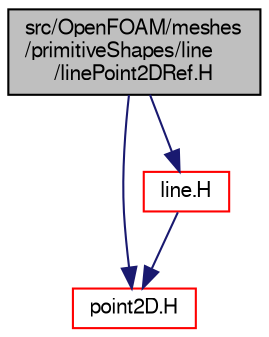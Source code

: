 digraph "src/OpenFOAM/meshes/primitiveShapes/line/linePoint2DRef.H"
{
  bgcolor="transparent";
  edge [fontname="FreeSans",fontsize="10",labelfontname="FreeSans",labelfontsize="10"];
  node [fontname="FreeSans",fontsize="10",shape=record];
  Node0 [label="src/OpenFOAM/meshes\l/primitiveShapes/line\l/linePoint2DRef.H",height=0.2,width=0.4,color="black", fillcolor="grey75", style="filled", fontcolor="black"];
  Node0 -> Node1 [color="midnightblue",fontsize="10",style="solid",fontname="FreeSans"];
  Node1 [label="point2D.H",height=0.2,width=0.4,color="red",URL="$a12071.html"];
  Node0 -> Node47 [color="midnightblue",fontsize="10",style="solid",fontname="FreeSans"];
  Node47 [label="line.H",height=0.2,width=0.4,color="red",URL="$a12014.html"];
  Node47 -> Node1 [color="midnightblue",fontsize="10",style="solid",fontname="FreeSans"];
}
